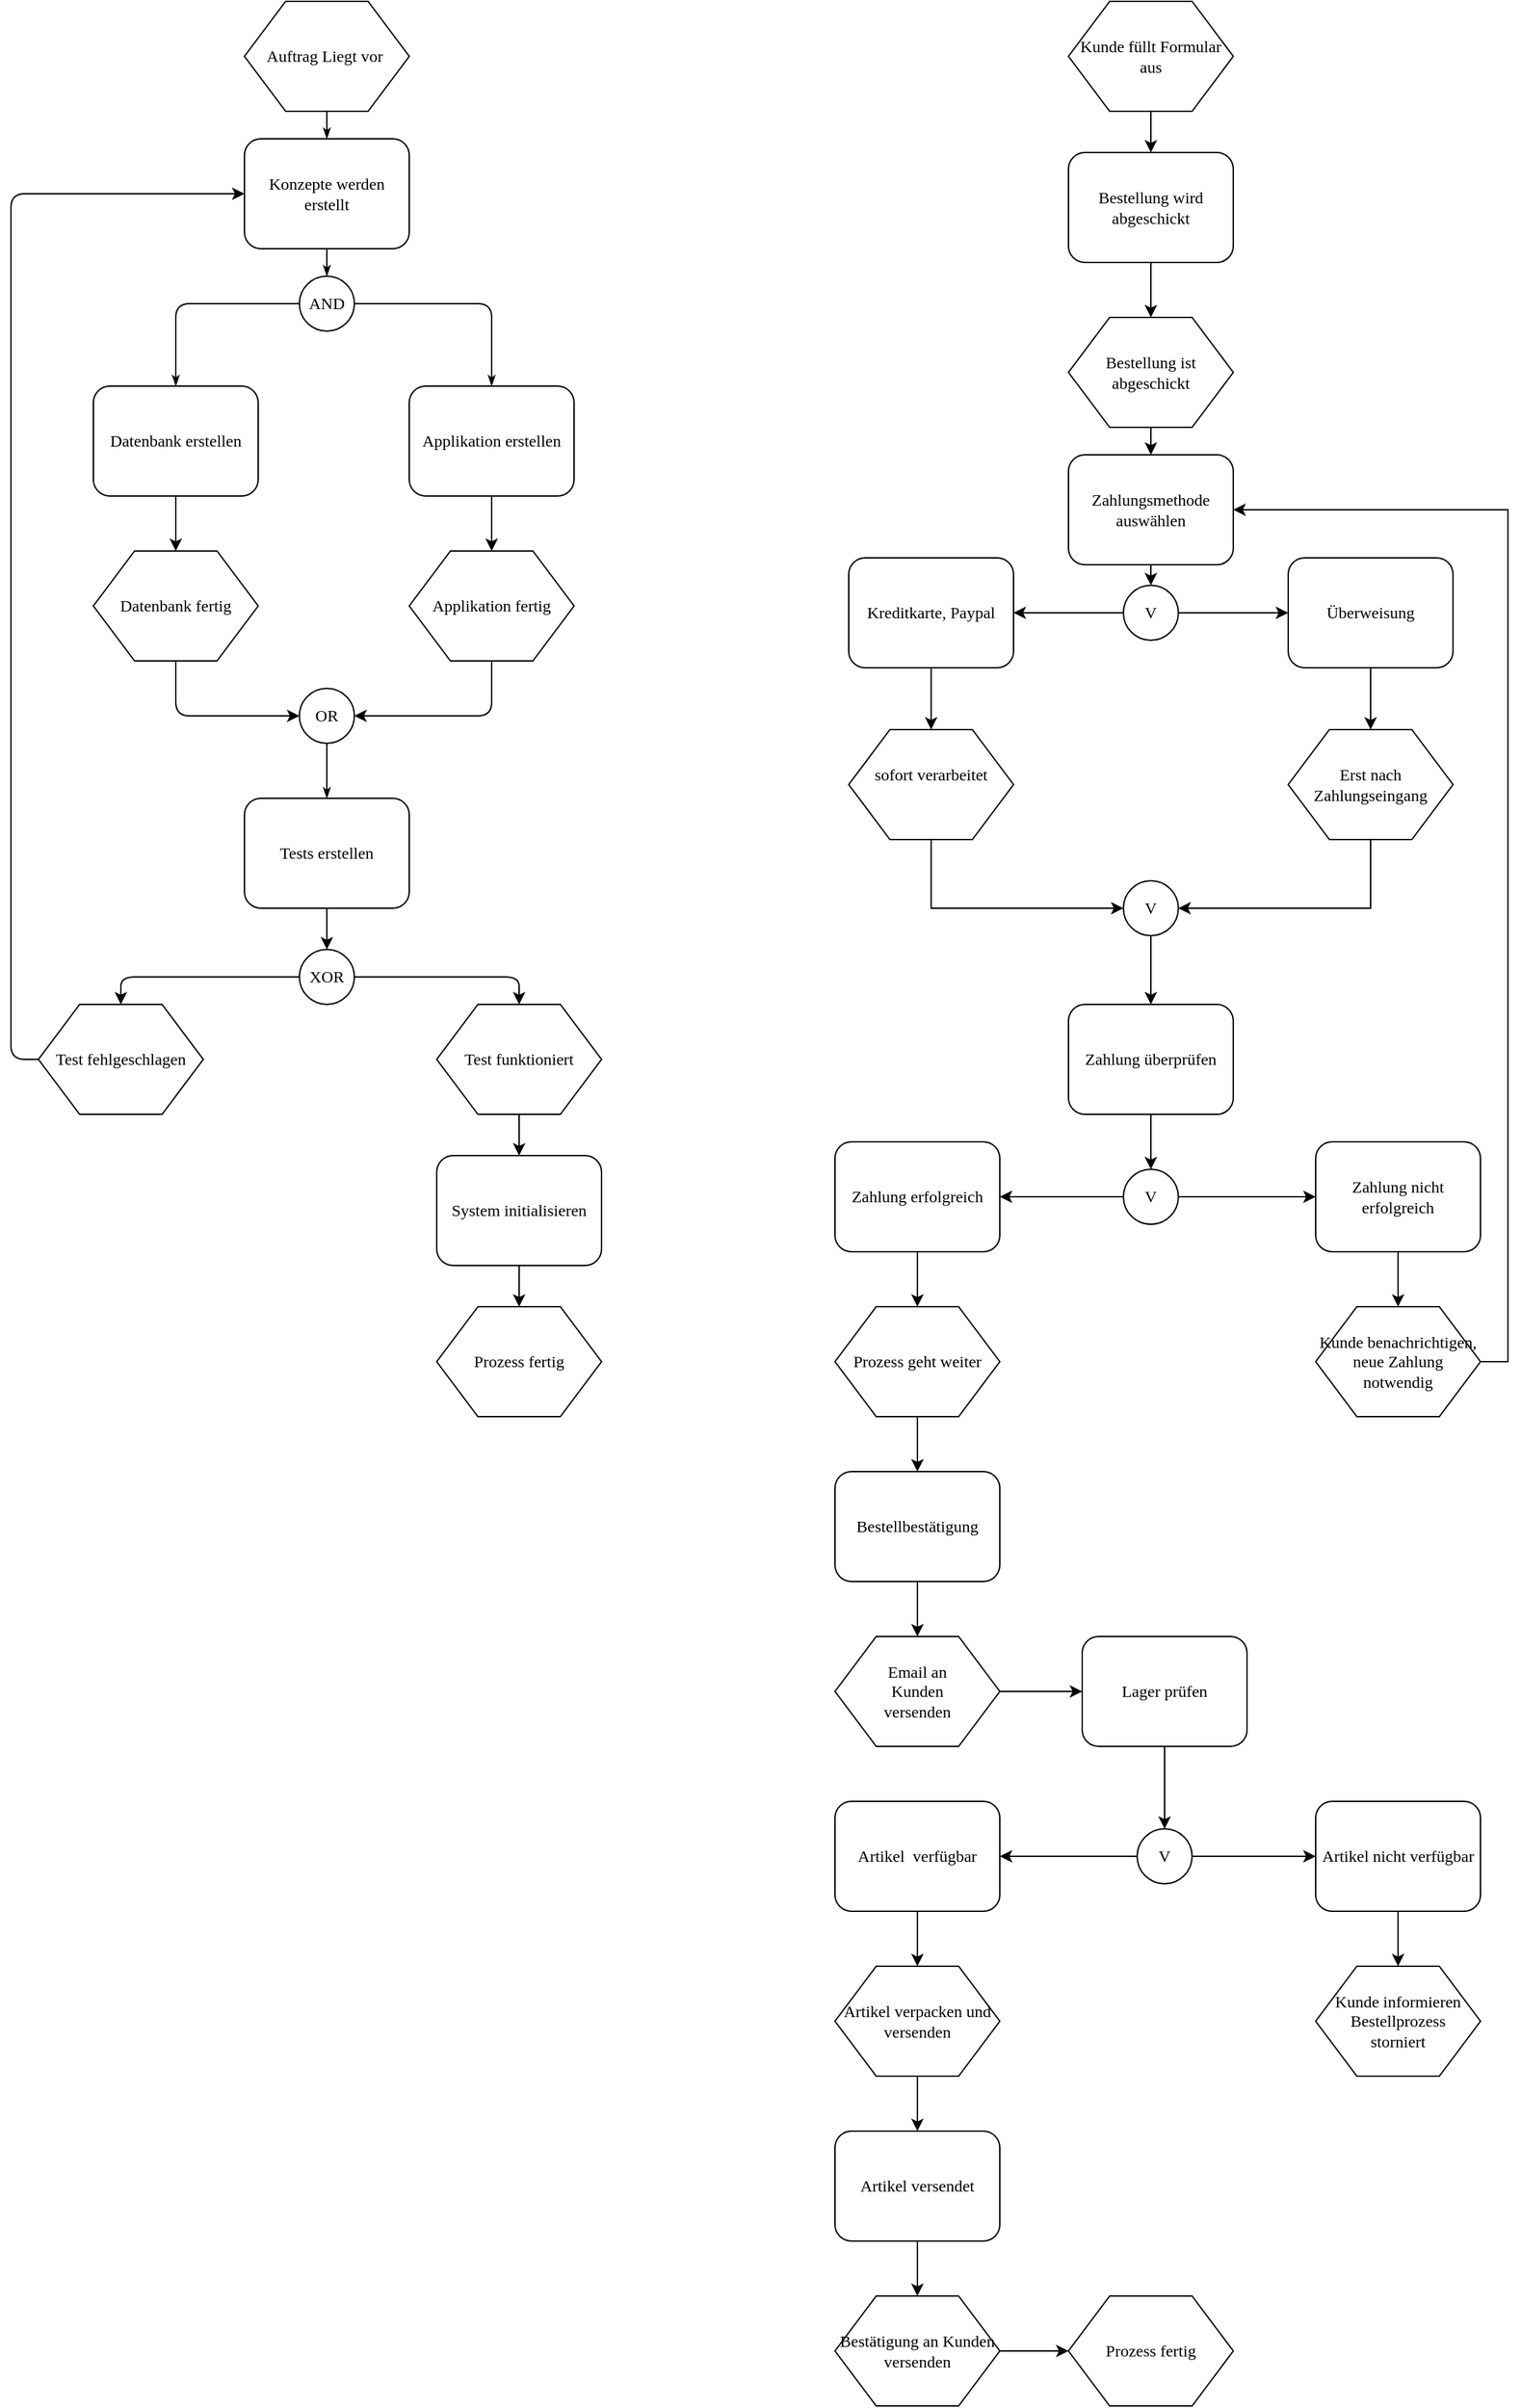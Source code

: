 <mxfile version="24.7.16">
  <diagram name="Page-1" id="8ce9d11a-91a2-4d17-14d8-a56ed91bf033">
    <mxGraphModel dx="1500" dy="1769" grid="1" gridSize="10" guides="1" tooltips="1" connect="1" arrows="1" fold="1" page="1" pageScale="1" pageWidth="1100" pageHeight="850" background="none" math="0" shadow="0">
      <root>
        <mxCell id="0" />
        <mxCell id="1" parent="0" />
        <mxCell id="17ea667e15c223fc-28" style="edgeStyle=orthogonalEdgeStyle;rounded=1;html=1;labelBackgroundColor=none;startArrow=none;startFill=0;startSize=5;endArrow=classicThin;endFill=1;endSize=5;jettySize=auto;orthogonalLoop=1;strokeWidth=1;fontFamily=Verdana;fontSize=8" parent="1" source="17ea667e15c223fc-1" target="17ea667e15c223fc-2" edge="1">
          <mxGeometry relative="1" as="geometry" />
        </mxCell>
        <mxCell id="17ea667e15c223fc-1" value="Auftrag Liegt vor&amp;nbsp;" style="shape=hexagon;perimeter=hexagonPerimeter;whiteSpace=wrap;html=1;rounded=0;shadow=0;labelBackgroundColor=none;strokeWidth=1;fontFamily=Verdana;fontSize=12;align=center;" parent="1" vertex="1">
          <mxGeometry x="180" y="-40" width="120" height="80" as="geometry" />
        </mxCell>
        <mxCell id="17ea667e15c223fc-29" style="edgeStyle=orthogonalEdgeStyle;rounded=1;html=1;labelBackgroundColor=none;startArrow=none;startFill=0;startSize=5;endArrow=classicThin;endFill=1;endSize=5;jettySize=auto;orthogonalLoop=1;strokeWidth=1;fontFamily=Verdana;fontSize=8" parent="1" source="17ea667e15c223fc-2" target="17ea667e15c223fc-3" edge="1">
          <mxGeometry relative="1" as="geometry" />
        </mxCell>
        <mxCell id="17ea667e15c223fc-2" value="Konzepte werden erstellt" style="rounded=1;whiteSpace=wrap;html=1;shadow=0;labelBackgroundColor=none;strokeWidth=1;fontFamily=Verdana;fontSize=12;align=center;" parent="1" vertex="1">
          <mxGeometry x="180" y="60" width="120" height="80" as="geometry" />
        </mxCell>
        <mxCell id="17ea667e15c223fc-30" style="edgeStyle=orthogonalEdgeStyle;rounded=1;html=1;labelBackgroundColor=none;startArrow=none;startFill=0;startSize=5;endArrow=classicThin;endFill=1;endSize=5;jettySize=auto;orthogonalLoop=1;strokeWidth=1;fontFamily=Verdana;fontSize=8;entryX=0.5;entryY=0;entryDx=0;entryDy=0;" parent="1" source="17ea667e15c223fc-3" target="17ea667e15c223fc-8" edge="1">
          <mxGeometry relative="1" as="geometry">
            <mxPoint x="360" y="230" as="targetPoint" />
          </mxGeometry>
        </mxCell>
        <mxCell id="17ea667e15c223fc-31" style="edgeStyle=orthogonalEdgeStyle;rounded=1;html=1;labelBackgroundColor=none;startArrow=none;startFill=0;startSize=5;endArrow=classicThin;endFill=1;endSize=5;jettySize=auto;orthogonalLoop=1;strokeWidth=1;fontFamily=Verdana;fontSize=8;entryX=0.5;entryY=0;entryDx=0;entryDy=0;" parent="1" source="17ea667e15c223fc-3" target="17ea667e15c223fc-7" edge="1">
          <mxGeometry relative="1" as="geometry">
            <mxPoint x="130" y="230" as="targetPoint" />
          </mxGeometry>
        </mxCell>
        <mxCell id="17ea667e15c223fc-3" value="AND" style="ellipse;whiteSpace=wrap;html=1;rounded=1;shadow=0;labelBackgroundColor=none;strokeWidth=1;fontFamily=Verdana;fontSize=12;align=center;" parent="1" vertex="1">
          <mxGeometry x="220" y="160" width="40" height="40" as="geometry" />
        </mxCell>
        <mxCell id="ca0Y0NpTfNseze-UoOXc-5" value="" style="edgeStyle=orthogonalEdgeStyle;rounded=0;orthogonalLoop=1;jettySize=auto;html=1;" parent="1" source="17ea667e15c223fc-7" target="ca0Y0NpTfNseze-UoOXc-4" edge="1">
          <mxGeometry relative="1" as="geometry" />
        </mxCell>
        <mxCell id="17ea667e15c223fc-7" value="Datenbank erstellen" style="rounded=1;whiteSpace=wrap;html=1;shadow=0;labelBackgroundColor=none;strokeWidth=1;fontFamily=Verdana;fontSize=12;align=center;" parent="1" vertex="1">
          <mxGeometry x="70" y="240" width="120" height="80" as="geometry" />
        </mxCell>
        <mxCell id="ca0Y0NpTfNseze-UoOXc-2" style="edgeStyle=orthogonalEdgeStyle;rounded=0;orthogonalLoop=1;jettySize=auto;html=1;exitX=0.5;exitY=1;exitDx=0;exitDy=0;entryX=0.5;entryY=0;entryDx=0;entryDy=0;" parent="1" source="17ea667e15c223fc-8" target="ca0Y0NpTfNseze-UoOXc-1" edge="1">
          <mxGeometry relative="1" as="geometry" />
        </mxCell>
        <mxCell id="17ea667e15c223fc-8" value="Applikation erstellen" style="rounded=1;whiteSpace=wrap;html=1;shadow=0;labelBackgroundColor=none;strokeWidth=1;fontFamily=Verdana;fontSize=12;align=center;" parent="1" vertex="1">
          <mxGeometry x="300" y="240" width="120" height="80" as="geometry" />
        </mxCell>
        <mxCell id="17ea667e15c223fc-40" style="edgeStyle=orthogonalEdgeStyle;rounded=1;html=1;labelBackgroundColor=none;startArrow=none;startFill=0;startSize=5;endArrow=classicThin;endFill=1;endSize=5;jettySize=auto;orthogonalLoop=1;strokeWidth=1;fontFamily=Verdana;fontSize=8" parent="1" source="17ea667e15c223fc-10" edge="1">
          <mxGeometry relative="1" as="geometry">
            <mxPoint x="240" y="540" as="targetPoint" />
          </mxGeometry>
        </mxCell>
        <mxCell id="17ea667e15c223fc-10" value="OR" style="ellipse;whiteSpace=wrap;html=1;rounded=1;shadow=0;labelBackgroundColor=none;strokeWidth=1;fontFamily=Verdana;fontSize=12;align=center;" parent="1" vertex="1">
          <mxGeometry x="220" y="460" width="40" height="40" as="geometry" />
        </mxCell>
        <mxCell id="ca0Y0NpTfNseze-UoOXc-3" style="edgeStyle=orthogonalEdgeStyle;rounded=1;orthogonalLoop=1;jettySize=auto;html=1;exitX=0.5;exitY=1;exitDx=0;exitDy=0;entryX=1;entryY=0.5;entryDx=0;entryDy=0;curved=0;" parent="1" source="ca0Y0NpTfNseze-UoOXc-1" target="17ea667e15c223fc-10" edge="1">
          <mxGeometry relative="1" as="geometry">
            <mxPoint x="270" y="480" as="targetPoint" />
            <Array as="points">
              <mxPoint x="360" y="480" />
            </Array>
          </mxGeometry>
        </mxCell>
        <mxCell id="ca0Y0NpTfNseze-UoOXc-1" value="Applikation fertig" style="shape=hexagon;perimeter=hexagonPerimeter;whiteSpace=wrap;html=1;rounded=0;shadow=0;labelBackgroundColor=none;strokeWidth=1;fontFamily=Verdana;fontSize=12;align=center;" parent="1" vertex="1">
          <mxGeometry x="300" y="360" width="120" height="80" as="geometry" />
        </mxCell>
        <mxCell id="ca0Y0NpTfNseze-UoOXc-6" style="edgeStyle=orthogonalEdgeStyle;rounded=1;orthogonalLoop=1;jettySize=auto;html=1;exitX=0.5;exitY=1;exitDx=0;exitDy=0;entryX=0;entryY=0.5;entryDx=0;entryDy=0;curved=0;" parent="1" source="ca0Y0NpTfNseze-UoOXc-4" target="17ea667e15c223fc-10" edge="1">
          <mxGeometry relative="1" as="geometry" />
        </mxCell>
        <mxCell id="ca0Y0NpTfNseze-UoOXc-4" value="Datenbank fertig" style="shape=hexagon;perimeter=hexagonPerimeter;whiteSpace=wrap;html=1;rounded=0;shadow=0;labelBackgroundColor=none;strokeWidth=1;fontFamily=Verdana;fontSize=12;align=center;" parent="1" vertex="1">
          <mxGeometry x="70" y="360" width="120" height="80" as="geometry" />
        </mxCell>
        <mxCell id="ca0Y0NpTfNseze-UoOXc-9" style="edgeStyle=orthogonalEdgeStyle;rounded=0;orthogonalLoop=1;jettySize=auto;html=1;exitX=0.5;exitY=1;exitDx=0;exitDy=0;entryX=0.5;entryY=0;entryDx=0;entryDy=0;" parent="1" source="ca0Y0NpTfNseze-UoOXc-7" target="ca0Y0NpTfNseze-UoOXc-8" edge="1">
          <mxGeometry relative="1" as="geometry" />
        </mxCell>
        <mxCell id="ca0Y0NpTfNseze-UoOXc-7" value="Tests erstellen" style="rounded=1;whiteSpace=wrap;html=1;shadow=0;labelBackgroundColor=none;strokeWidth=1;fontFamily=Verdana;fontSize=12;align=center;" parent="1" vertex="1">
          <mxGeometry x="180" y="540" width="120" height="80" as="geometry" />
        </mxCell>
        <mxCell id="ca0Y0NpTfNseze-UoOXc-13" style="edgeStyle=orthogonalEdgeStyle;rounded=1;orthogonalLoop=1;jettySize=auto;html=1;exitX=1;exitY=0.5;exitDx=0;exitDy=0;entryX=0.5;entryY=0;entryDx=0;entryDy=0;curved=0;" parent="1" source="ca0Y0NpTfNseze-UoOXc-8" target="ca0Y0NpTfNseze-UoOXc-12" edge="1">
          <mxGeometry relative="1" as="geometry" />
        </mxCell>
        <mxCell id="ca0Y0NpTfNseze-UoOXc-14" style="edgeStyle=orthogonalEdgeStyle;rounded=1;orthogonalLoop=1;jettySize=auto;html=1;exitX=0;exitY=0.5;exitDx=0;exitDy=0;entryX=0.5;entryY=0;entryDx=0;entryDy=0;curved=0;" parent="1" source="ca0Y0NpTfNseze-UoOXc-8" target="ca0Y0NpTfNseze-UoOXc-11" edge="1">
          <mxGeometry relative="1" as="geometry" />
        </mxCell>
        <mxCell id="ca0Y0NpTfNseze-UoOXc-8" value="XOR" style="ellipse;whiteSpace=wrap;html=1;rounded=1;shadow=0;labelBackgroundColor=none;strokeWidth=1;fontFamily=Verdana;fontSize=12;align=center;" parent="1" vertex="1">
          <mxGeometry x="220" y="650" width="40" height="40" as="geometry" />
        </mxCell>
        <mxCell id="ca0Y0NpTfNseze-UoOXc-15" style="edgeStyle=orthogonalEdgeStyle;rounded=1;orthogonalLoop=1;jettySize=auto;html=1;exitX=0;exitY=0.5;exitDx=0;exitDy=0;entryX=0;entryY=0.5;entryDx=0;entryDy=0;curved=0;" parent="1" source="ca0Y0NpTfNseze-UoOXc-11" target="17ea667e15c223fc-2" edge="1">
          <mxGeometry relative="1" as="geometry">
            <mxPoint x="20" y="90" as="targetPoint" />
          </mxGeometry>
        </mxCell>
        <mxCell id="ca0Y0NpTfNseze-UoOXc-11" value="Test fehlgeschlagen" style="shape=hexagon;perimeter=hexagonPerimeter;whiteSpace=wrap;html=1;rounded=0;shadow=0;labelBackgroundColor=none;strokeWidth=1;fontFamily=Verdana;fontSize=12;align=center;" parent="1" vertex="1">
          <mxGeometry x="30" y="690" width="120" height="80" as="geometry" />
        </mxCell>
        <mxCell id="ca0Y0NpTfNseze-UoOXc-17" style="edgeStyle=orthogonalEdgeStyle;rounded=0;orthogonalLoop=1;jettySize=auto;html=1;exitX=0.5;exitY=1;exitDx=0;exitDy=0;entryX=0.5;entryY=0;entryDx=0;entryDy=0;" parent="1" source="ca0Y0NpTfNseze-UoOXc-12" target="ca0Y0NpTfNseze-UoOXc-16" edge="1">
          <mxGeometry relative="1" as="geometry" />
        </mxCell>
        <mxCell id="ca0Y0NpTfNseze-UoOXc-12" value="Test funktioniert" style="shape=hexagon;perimeter=hexagonPerimeter;whiteSpace=wrap;html=1;rounded=0;shadow=0;labelBackgroundColor=none;strokeWidth=1;fontFamily=Verdana;fontSize=12;align=center;" parent="1" vertex="1">
          <mxGeometry x="320" y="690" width="120" height="80" as="geometry" />
        </mxCell>
        <mxCell id="ca0Y0NpTfNseze-UoOXc-19" style="edgeStyle=orthogonalEdgeStyle;rounded=0;orthogonalLoop=1;jettySize=auto;html=1;exitX=0.5;exitY=1;exitDx=0;exitDy=0;entryX=0.5;entryY=0;entryDx=0;entryDy=0;" parent="1" source="ca0Y0NpTfNseze-UoOXc-16" target="ca0Y0NpTfNseze-UoOXc-18" edge="1">
          <mxGeometry relative="1" as="geometry" />
        </mxCell>
        <mxCell id="ca0Y0NpTfNseze-UoOXc-16" value="System initialisieren" style="rounded=1;whiteSpace=wrap;html=1;shadow=0;labelBackgroundColor=none;strokeWidth=1;fontFamily=Verdana;fontSize=12;align=center;" parent="1" vertex="1">
          <mxGeometry x="320" y="800" width="120" height="80" as="geometry" />
        </mxCell>
        <mxCell id="ca0Y0NpTfNseze-UoOXc-18" value="Prozess fertig" style="shape=hexagon;perimeter=hexagonPerimeter;whiteSpace=wrap;html=1;rounded=0;shadow=0;labelBackgroundColor=none;strokeWidth=1;fontFamily=Verdana;fontSize=12;align=center;" parent="1" vertex="1">
          <mxGeometry x="320" y="910" width="120" height="80" as="geometry" />
        </mxCell>
        <mxCell id="WA74hJwfeO4JnZrtwxxe-3" style="edgeStyle=orthogonalEdgeStyle;rounded=0;orthogonalLoop=1;jettySize=auto;html=1;exitX=0.5;exitY=1;exitDx=0;exitDy=0;entryX=0.5;entryY=0;entryDx=0;entryDy=0;" parent="1" source="WA74hJwfeO4JnZrtwxxe-1" target="WA74hJwfeO4JnZrtwxxe-2" edge="1">
          <mxGeometry relative="1" as="geometry" />
        </mxCell>
        <mxCell id="WA74hJwfeO4JnZrtwxxe-1" value="Kunde füllt Formular aus" style="shape=hexagon;perimeter=hexagonPerimeter;whiteSpace=wrap;html=1;rounded=0;shadow=0;labelBackgroundColor=none;strokeWidth=1;fontFamily=Verdana;fontSize=12;align=center;" parent="1" vertex="1">
          <mxGeometry x="780" y="-40" width="120" height="80" as="geometry" />
        </mxCell>
        <mxCell id="WA74hJwfeO4JnZrtwxxe-5" style="edgeStyle=orthogonalEdgeStyle;rounded=0;orthogonalLoop=1;jettySize=auto;html=1;exitX=0.5;exitY=1;exitDx=0;exitDy=0;entryX=0.5;entryY=0;entryDx=0;entryDy=0;" parent="1" source="WA74hJwfeO4JnZrtwxxe-2" target="WA74hJwfeO4JnZrtwxxe-4" edge="1">
          <mxGeometry relative="1" as="geometry" />
        </mxCell>
        <mxCell id="WA74hJwfeO4JnZrtwxxe-2" value="Bestellung wird abgeschickt" style="rounded=1;whiteSpace=wrap;html=1;shadow=0;labelBackgroundColor=none;strokeWidth=1;fontFamily=Verdana;fontSize=12;align=center;" parent="1" vertex="1">
          <mxGeometry x="780" y="70" width="120" height="80" as="geometry" />
        </mxCell>
        <mxCell id="WA74hJwfeO4JnZrtwxxe-8" style="edgeStyle=orthogonalEdgeStyle;rounded=0;orthogonalLoop=1;jettySize=auto;html=1;exitX=0.5;exitY=1;exitDx=0;exitDy=0;entryX=0.5;entryY=0;entryDx=0;entryDy=0;" parent="1" source="WA74hJwfeO4JnZrtwxxe-4" target="WA74hJwfeO4JnZrtwxxe-6" edge="1">
          <mxGeometry relative="1" as="geometry" />
        </mxCell>
        <mxCell id="WA74hJwfeO4JnZrtwxxe-4" value="Bestellung ist abgeschickt" style="shape=hexagon;perimeter=hexagonPerimeter;whiteSpace=wrap;html=1;rounded=0;shadow=0;labelBackgroundColor=none;strokeWidth=1;fontFamily=Verdana;fontSize=12;align=center;" parent="1" vertex="1">
          <mxGeometry x="780" y="190" width="120" height="80" as="geometry" />
        </mxCell>
        <mxCell id="WA74hJwfeO4JnZrtwxxe-9" style="edgeStyle=orthogonalEdgeStyle;rounded=0;orthogonalLoop=1;jettySize=auto;html=1;exitX=0.5;exitY=1;exitDx=0;exitDy=0;entryX=0.5;entryY=0;entryDx=0;entryDy=0;" parent="1" source="WA74hJwfeO4JnZrtwxxe-6" target="WA74hJwfeO4JnZrtwxxe-7" edge="1">
          <mxGeometry relative="1" as="geometry" />
        </mxCell>
        <mxCell id="WA74hJwfeO4JnZrtwxxe-6" value="Zahlungsmethode auswählen" style="rounded=1;whiteSpace=wrap;html=1;shadow=0;labelBackgroundColor=none;strokeWidth=1;fontFamily=Verdana;fontSize=12;align=center;" parent="1" vertex="1">
          <mxGeometry x="780" y="290" width="120" height="80" as="geometry" />
        </mxCell>
        <mxCell id="WA74hJwfeO4JnZrtwxxe-12" style="edgeStyle=orthogonalEdgeStyle;rounded=0;orthogonalLoop=1;jettySize=auto;html=1;exitX=0;exitY=0.5;exitDx=0;exitDy=0;entryX=1;entryY=0.5;entryDx=0;entryDy=0;" parent="1" source="WA74hJwfeO4JnZrtwxxe-7" target="WA74hJwfeO4JnZrtwxxe-10" edge="1">
          <mxGeometry relative="1" as="geometry" />
        </mxCell>
        <mxCell id="WA74hJwfeO4JnZrtwxxe-13" style="edgeStyle=orthogonalEdgeStyle;rounded=0;orthogonalLoop=1;jettySize=auto;html=1;exitX=1;exitY=0.5;exitDx=0;exitDy=0;entryX=0;entryY=0.5;entryDx=0;entryDy=0;" parent="1" source="WA74hJwfeO4JnZrtwxxe-7" target="WA74hJwfeO4JnZrtwxxe-11" edge="1">
          <mxGeometry relative="1" as="geometry" />
        </mxCell>
        <mxCell id="WA74hJwfeO4JnZrtwxxe-7" value="V" style="ellipse;whiteSpace=wrap;html=1;rounded=1;shadow=0;labelBackgroundColor=none;strokeWidth=1;fontFamily=Verdana;fontSize=12;align=center;" parent="1" vertex="1">
          <mxGeometry x="820" y="385" width="40" height="40" as="geometry" />
        </mxCell>
        <mxCell id="WA74hJwfeO4JnZrtwxxe-17" style="edgeStyle=orthogonalEdgeStyle;rounded=0;orthogonalLoop=1;jettySize=auto;html=1;exitX=0.5;exitY=1;exitDx=0;exitDy=0;entryX=0.5;entryY=0;entryDx=0;entryDy=0;" parent="1" source="WA74hJwfeO4JnZrtwxxe-10" target="WA74hJwfeO4JnZrtwxxe-15" edge="1">
          <mxGeometry relative="1" as="geometry" />
        </mxCell>
        <mxCell id="WA74hJwfeO4JnZrtwxxe-10" value="Kreditkarte, Paypal" style="rounded=1;whiteSpace=wrap;html=1;shadow=0;labelBackgroundColor=none;strokeWidth=1;fontFamily=Verdana;fontSize=12;align=center;" parent="1" vertex="1">
          <mxGeometry x="620" y="365" width="120" height="80" as="geometry" />
        </mxCell>
        <mxCell id="WA74hJwfeO4JnZrtwxxe-18" style="edgeStyle=orthogonalEdgeStyle;rounded=0;orthogonalLoop=1;jettySize=auto;html=1;exitX=0.5;exitY=1;exitDx=0;exitDy=0;" parent="1" source="WA74hJwfeO4JnZrtwxxe-11" target="WA74hJwfeO4JnZrtwxxe-16" edge="1">
          <mxGeometry relative="1" as="geometry" />
        </mxCell>
        <mxCell id="WA74hJwfeO4JnZrtwxxe-11" value="Überweisung" style="rounded=1;whiteSpace=wrap;html=1;shadow=0;labelBackgroundColor=none;strokeWidth=1;fontFamily=Verdana;fontSize=12;align=center;" parent="1" vertex="1">
          <mxGeometry x="940" y="365" width="120" height="80" as="geometry" />
        </mxCell>
        <mxCell id="WA74hJwfeO4JnZrtwxxe-21" style="edgeStyle=orthogonalEdgeStyle;rounded=0;orthogonalLoop=1;jettySize=auto;html=1;exitX=0.5;exitY=1;exitDx=0;exitDy=0;entryX=0;entryY=0.5;entryDx=0;entryDy=0;" parent="1" source="WA74hJwfeO4JnZrtwxxe-15" target="WA74hJwfeO4JnZrtwxxe-19" edge="1">
          <mxGeometry relative="1" as="geometry" />
        </mxCell>
        <mxCell id="WA74hJwfeO4JnZrtwxxe-15" value="sofort verarbeitet&lt;div&gt;&lt;br&gt;&lt;/div&gt;" style="shape=hexagon;perimeter=hexagonPerimeter;whiteSpace=wrap;html=1;rounded=0;shadow=0;labelBackgroundColor=none;strokeWidth=1;fontFamily=Verdana;fontSize=12;align=center;" parent="1" vertex="1">
          <mxGeometry x="620" y="490" width="120" height="80" as="geometry" />
        </mxCell>
        <mxCell id="WA74hJwfeO4JnZrtwxxe-22" style="edgeStyle=orthogonalEdgeStyle;rounded=0;orthogonalLoop=1;jettySize=auto;html=1;exitX=0.5;exitY=1;exitDx=0;exitDy=0;entryX=1;entryY=0.5;entryDx=0;entryDy=0;" parent="1" source="WA74hJwfeO4JnZrtwxxe-16" target="WA74hJwfeO4JnZrtwxxe-19" edge="1">
          <mxGeometry relative="1" as="geometry" />
        </mxCell>
        <mxCell id="WA74hJwfeO4JnZrtwxxe-16" value="&lt;div&gt;Erst nach Zahlungseingang&lt;/div&gt;" style="shape=hexagon;perimeter=hexagonPerimeter;whiteSpace=wrap;html=1;rounded=0;shadow=0;labelBackgroundColor=none;strokeWidth=1;fontFamily=Verdana;fontSize=12;align=center;" parent="1" vertex="1">
          <mxGeometry x="940" y="490" width="120" height="80" as="geometry" />
        </mxCell>
        <mxCell id="WA74hJwfeO4JnZrtwxxe-23" style="edgeStyle=orthogonalEdgeStyle;rounded=0;orthogonalLoop=1;jettySize=auto;html=1;exitX=0.5;exitY=1;exitDx=0;exitDy=0;entryX=0.5;entryY=0;entryDx=0;entryDy=0;" parent="1" source="WA74hJwfeO4JnZrtwxxe-19" target="WA74hJwfeO4JnZrtwxxe-20" edge="1">
          <mxGeometry relative="1" as="geometry" />
        </mxCell>
        <mxCell id="WA74hJwfeO4JnZrtwxxe-19" value="V" style="ellipse;whiteSpace=wrap;html=1;rounded=1;shadow=0;labelBackgroundColor=none;strokeWidth=1;fontFamily=Verdana;fontSize=12;align=center;" parent="1" vertex="1">
          <mxGeometry x="820" y="600" width="40" height="40" as="geometry" />
        </mxCell>
        <mxCell id="WA74hJwfeO4JnZrtwxxe-27" value="" style="edgeStyle=orthogonalEdgeStyle;rounded=0;orthogonalLoop=1;jettySize=auto;html=1;" parent="1" source="WA74hJwfeO4JnZrtwxxe-20" target="WA74hJwfeO4JnZrtwxxe-25" edge="1">
          <mxGeometry relative="1" as="geometry" />
        </mxCell>
        <mxCell id="WA74hJwfeO4JnZrtwxxe-20" value="Zahlung überprüfen" style="rounded=1;whiteSpace=wrap;html=1;shadow=0;labelBackgroundColor=none;strokeWidth=1;fontFamily=Verdana;fontSize=12;align=center;" parent="1" vertex="1">
          <mxGeometry x="780" y="690" width="120" height="80" as="geometry" />
        </mxCell>
        <mxCell id="WA74hJwfeO4JnZrtwxxe-32" value="" style="edgeStyle=orthogonalEdgeStyle;rounded=0;orthogonalLoop=1;jettySize=auto;html=1;" parent="1" source="WA74hJwfeO4JnZrtwxxe-24" target="WA74hJwfeO4JnZrtwxxe-30" edge="1">
          <mxGeometry relative="1" as="geometry" />
        </mxCell>
        <mxCell id="WA74hJwfeO4JnZrtwxxe-24" value="Zahlung erfolgreich" style="rounded=1;whiteSpace=wrap;html=1;shadow=0;labelBackgroundColor=none;strokeWidth=1;fontFamily=Verdana;fontSize=12;align=center;" parent="1" vertex="1">
          <mxGeometry x="610" y="790" width="120" height="80" as="geometry" />
        </mxCell>
        <mxCell id="WA74hJwfeO4JnZrtwxxe-28" value="" style="edgeStyle=orthogonalEdgeStyle;rounded=0;orthogonalLoop=1;jettySize=auto;html=1;" parent="1" source="WA74hJwfeO4JnZrtwxxe-25" target="WA74hJwfeO4JnZrtwxxe-24" edge="1">
          <mxGeometry relative="1" as="geometry" />
        </mxCell>
        <mxCell id="WA74hJwfeO4JnZrtwxxe-29" value="" style="edgeStyle=orthogonalEdgeStyle;rounded=0;orthogonalLoop=1;jettySize=auto;html=1;" parent="1" source="WA74hJwfeO4JnZrtwxxe-25" target="WA74hJwfeO4JnZrtwxxe-26" edge="1">
          <mxGeometry relative="1" as="geometry" />
        </mxCell>
        <mxCell id="WA74hJwfeO4JnZrtwxxe-25" value="V" style="ellipse;whiteSpace=wrap;html=1;rounded=1;shadow=0;labelBackgroundColor=none;strokeWidth=1;fontFamily=Verdana;fontSize=12;align=center;" parent="1" vertex="1">
          <mxGeometry x="820" y="810" width="40" height="40" as="geometry" />
        </mxCell>
        <mxCell id="WA74hJwfeO4JnZrtwxxe-33" value="" style="edgeStyle=orthogonalEdgeStyle;rounded=0;orthogonalLoop=1;jettySize=auto;html=1;" parent="1" source="WA74hJwfeO4JnZrtwxxe-26" target="WA74hJwfeO4JnZrtwxxe-31" edge="1">
          <mxGeometry relative="1" as="geometry" />
        </mxCell>
        <mxCell id="WA74hJwfeO4JnZrtwxxe-26" value="Zahlung nicht erfolgreich" style="rounded=1;whiteSpace=wrap;html=1;shadow=0;labelBackgroundColor=none;strokeWidth=1;fontFamily=Verdana;fontSize=12;align=center;" parent="1" vertex="1">
          <mxGeometry x="960" y="790" width="120" height="80" as="geometry" />
        </mxCell>
        <mxCell id="xcM7osp1fOeLDrLECV1N-2" value="" style="edgeStyle=orthogonalEdgeStyle;rounded=0;orthogonalLoop=1;jettySize=auto;html=1;" edge="1" parent="1" source="WA74hJwfeO4JnZrtwxxe-30" target="WA74hJwfeO4JnZrtwxxe-35">
          <mxGeometry relative="1" as="geometry" />
        </mxCell>
        <mxCell id="WA74hJwfeO4JnZrtwxxe-30" value="&lt;div&gt;Prozess geht weiter&lt;/div&gt;" style="shape=hexagon;perimeter=hexagonPerimeter;whiteSpace=wrap;html=1;rounded=0;shadow=0;labelBackgroundColor=none;strokeWidth=1;fontFamily=Verdana;fontSize=12;align=center;" parent="1" vertex="1">
          <mxGeometry x="610" y="910" width="120" height="80" as="geometry" />
        </mxCell>
        <mxCell id="WA74hJwfeO4JnZrtwxxe-34" style="edgeStyle=orthogonalEdgeStyle;rounded=0;orthogonalLoop=1;jettySize=auto;html=1;exitX=1;exitY=0.5;exitDx=0;exitDy=0;entryX=1;entryY=0.5;entryDx=0;entryDy=0;" parent="1" source="WA74hJwfeO4JnZrtwxxe-31" target="WA74hJwfeO4JnZrtwxxe-6" edge="1">
          <mxGeometry relative="1" as="geometry" />
        </mxCell>
        <mxCell id="WA74hJwfeO4JnZrtwxxe-31" value="&lt;div&gt;Kunde benachrichtigen, neue Zahlung notwendig&lt;/div&gt;" style="shape=hexagon;perimeter=hexagonPerimeter;whiteSpace=wrap;html=1;rounded=0;shadow=0;labelBackgroundColor=none;strokeWidth=1;fontFamily=Verdana;fontSize=12;align=center;" parent="1" vertex="1">
          <mxGeometry x="960" y="910" width="120" height="80" as="geometry" />
        </mxCell>
        <mxCell id="xcM7osp1fOeLDrLECV1N-3" value="" style="edgeStyle=orthogonalEdgeStyle;rounded=0;orthogonalLoop=1;jettySize=auto;html=1;" edge="1" parent="1" source="WA74hJwfeO4JnZrtwxxe-35" target="xcM7osp1fOeLDrLECV1N-1">
          <mxGeometry relative="1" as="geometry" />
        </mxCell>
        <mxCell id="WA74hJwfeO4JnZrtwxxe-35" value="Bestellbestätigung" style="rounded=1;whiteSpace=wrap;html=1;shadow=0;labelBackgroundColor=none;strokeWidth=1;fontFamily=Verdana;fontSize=12;align=center;" parent="1" vertex="1">
          <mxGeometry x="610" y="1030" width="120" height="80" as="geometry" />
        </mxCell>
        <mxCell id="xcM7osp1fOeLDrLECV1N-5" value="" style="edgeStyle=orthogonalEdgeStyle;rounded=0;orthogonalLoop=1;jettySize=auto;html=1;" edge="1" parent="1" source="xcM7osp1fOeLDrLECV1N-1" target="xcM7osp1fOeLDrLECV1N-4">
          <mxGeometry relative="1" as="geometry" />
        </mxCell>
        <mxCell id="xcM7osp1fOeLDrLECV1N-1" value="&lt;div&gt;Email an&lt;/div&gt;&lt;div&gt;Kunden&lt;/div&gt;&lt;div&gt;versenden&lt;br&gt;&lt;/div&gt;" style="shape=hexagon;perimeter=hexagonPerimeter;whiteSpace=wrap;html=1;rounded=0;shadow=0;labelBackgroundColor=none;strokeWidth=1;fontFamily=Verdana;fontSize=12;align=center;" vertex="1" parent="1">
          <mxGeometry x="610" y="1150" width="120" height="80" as="geometry" />
        </mxCell>
        <mxCell id="xcM7osp1fOeLDrLECV1N-11" value="" style="edgeStyle=orthogonalEdgeStyle;rounded=0;orthogonalLoop=1;jettySize=auto;html=1;" edge="1" parent="1" source="xcM7osp1fOeLDrLECV1N-4" target="xcM7osp1fOeLDrLECV1N-9">
          <mxGeometry relative="1" as="geometry" />
        </mxCell>
        <mxCell id="xcM7osp1fOeLDrLECV1N-4" value="Lager prüfen" style="rounded=1;whiteSpace=wrap;html=1;shadow=0;labelBackgroundColor=none;strokeWidth=1;fontFamily=Verdana;fontSize=12;align=center;" vertex="1" parent="1">
          <mxGeometry x="790" y="1150" width="120" height="80" as="geometry" />
        </mxCell>
        <mxCell id="xcM7osp1fOeLDrLECV1N-18" value="" style="edgeStyle=orthogonalEdgeStyle;rounded=0;orthogonalLoop=1;jettySize=auto;html=1;" edge="1" parent="1" source="xcM7osp1fOeLDrLECV1N-6" target="xcM7osp1fOeLDrLECV1N-14">
          <mxGeometry relative="1" as="geometry" />
        </mxCell>
        <mxCell id="xcM7osp1fOeLDrLECV1N-6" value="Artikel&amp;nbsp; verfügbar" style="rounded=1;whiteSpace=wrap;html=1;shadow=0;labelBackgroundColor=none;strokeWidth=1;fontFamily=Verdana;fontSize=12;align=center;" vertex="1" parent="1">
          <mxGeometry x="610" y="1270" width="120" height="80" as="geometry" />
        </mxCell>
        <mxCell id="xcM7osp1fOeLDrLECV1N-7" value="" style="edgeStyle=orthogonalEdgeStyle;rounded=0;orthogonalLoop=1;jettySize=auto;html=1;" edge="1" source="xcM7osp1fOeLDrLECV1N-9" target="xcM7osp1fOeLDrLECV1N-6" parent="1">
          <mxGeometry relative="1" as="geometry" />
        </mxCell>
        <mxCell id="xcM7osp1fOeLDrLECV1N-8" value="" style="edgeStyle=orthogonalEdgeStyle;rounded=0;orthogonalLoop=1;jettySize=auto;html=1;" edge="1" source="xcM7osp1fOeLDrLECV1N-9" target="xcM7osp1fOeLDrLECV1N-10" parent="1">
          <mxGeometry relative="1" as="geometry" />
        </mxCell>
        <mxCell id="xcM7osp1fOeLDrLECV1N-9" value="V" style="ellipse;whiteSpace=wrap;html=1;rounded=1;shadow=0;labelBackgroundColor=none;strokeWidth=1;fontFamily=Verdana;fontSize=12;align=center;" vertex="1" parent="1">
          <mxGeometry x="830" y="1290" width="40" height="40" as="geometry" />
        </mxCell>
        <mxCell id="xcM7osp1fOeLDrLECV1N-13" value="" style="edgeStyle=orthogonalEdgeStyle;rounded=0;orthogonalLoop=1;jettySize=auto;html=1;" edge="1" parent="1" source="xcM7osp1fOeLDrLECV1N-10" target="xcM7osp1fOeLDrLECV1N-12">
          <mxGeometry relative="1" as="geometry" />
        </mxCell>
        <mxCell id="xcM7osp1fOeLDrLECV1N-10" value="Artikel nicht verfügbar" style="rounded=1;whiteSpace=wrap;html=1;shadow=0;labelBackgroundColor=none;strokeWidth=1;fontFamily=Verdana;fontSize=12;align=center;" vertex="1" parent="1">
          <mxGeometry x="960" y="1270" width="120" height="80" as="geometry" />
        </mxCell>
        <mxCell id="xcM7osp1fOeLDrLECV1N-12" value="&lt;div&gt;Kunde informieren&lt;/div&gt;&lt;div&gt;Bestellprozess&lt;/div&gt;&lt;div&gt;storniert&lt;br&gt;&lt;/div&gt;" style="shape=hexagon;perimeter=hexagonPerimeter;whiteSpace=wrap;html=1;rounded=0;shadow=0;labelBackgroundColor=none;strokeWidth=1;fontFamily=Verdana;fontSize=12;align=center;" vertex="1" parent="1">
          <mxGeometry x="960" y="1390" width="120" height="80" as="geometry" />
        </mxCell>
        <mxCell id="xcM7osp1fOeLDrLECV1N-19" value="" style="edgeStyle=orthogonalEdgeStyle;rounded=0;orthogonalLoop=1;jettySize=auto;html=1;" edge="1" parent="1" source="xcM7osp1fOeLDrLECV1N-14" target="xcM7osp1fOeLDrLECV1N-17">
          <mxGeometry relative="1" as="geometry" />
        </mxCell>
        <mxCell id="xcM7osp1fOeLDrLECV1N-14" value="Artikel verpacken und versenden" style="shape=hexagon;perimeter=hexagonPerimeter;whiteSpace=wrap;html=1;rounded=0;shadow=0;labelBackgroundColor=none;strokeWidth=1;fontFamily=Verdana;fontSize=12;align=center;" vertex="1" parent="1">
          <mxGeometry x="610" y="1390" width="120" height="80" as="geometry" />
        </mxCell>
        <mxCell id="xcM7osp1fOeLDrLECV1N-22" value="" style="edgeStyle=orthogonalEdgeStyle;rounded=0;orthogonalLoop=1;jettySize=auto;html=1;" edge="1" parent="1" source="xcM7osp1fOeLDrLECV1N-16" target="xcM7osp1fOeLDrLECV1N-21">
          <mxGeometry relative="1" as="geometry" />
        </mxCell>
        <mxCell id="xcM7osp1fOeLDrLECV1N-16" value="Bestätigung an Kunden versenden" style="shape=hexagon;perimeter=hexagonPerimeter;whiteSpace=wrap;html=1;rounded=0;shadow=0;labelBackgroundColor=none;strokeWidth=1;fontFamily=Verdana;fontSize=12;align=center;" vertex="1" parent="1">
          <mxGeometry x="610" y="1630" width="120" height="80" as="geometry" />
        </mxCell>
        <mxCell id="xcM7osp1fOeLDrLECV1N-20" value="" style="edgeStyle=orthogonalEdgeStyle;rounded=0;orthogonalLoop=1;jettySize=auto;html=1;" edge="1" parent="1" source="xcM7osp1fOeLDrLECV1N-17" target="xcM7osp1fOeLDrLECV1N-16">
          <mxGeometry relative="1" as="geometry" />
        </mxCell>
        <mxCell id="xcM7osp1fOeLDrLECV1N-17" value="Artikel versendet" style="rounded=1;whiteSpace=wrap;html=1;shadow=0;labelBackgroundColor=none;strokeWidth=1;fontFamily=Verdana;fontSize=12;align=center;" vertex="1" parent="1">
          <mxGeometry x="610" y="1510" width="120" height="80" as="geometry" />
        </mxCell>
        <mxCell id="xcM7osp1fOeLDrLECV1N-21" value="Prozess fertig" style="shape=hexagon;perimeter=hexagonPerimeter;whiteSpace=wrap;html=1;rounded=0;shadow=0;labelBackgroundColor=none;strokeWidth=1;fontFamily=Verdana;fontSize=12;align=center;" vertex="1" parent="1">
          <mxGeometry x="780" y="1630" width="120" height="80" as="geometry" />
        </mxCell>
      </root>
    </mxGraphModel>
  </diagram>
</mxfile>
